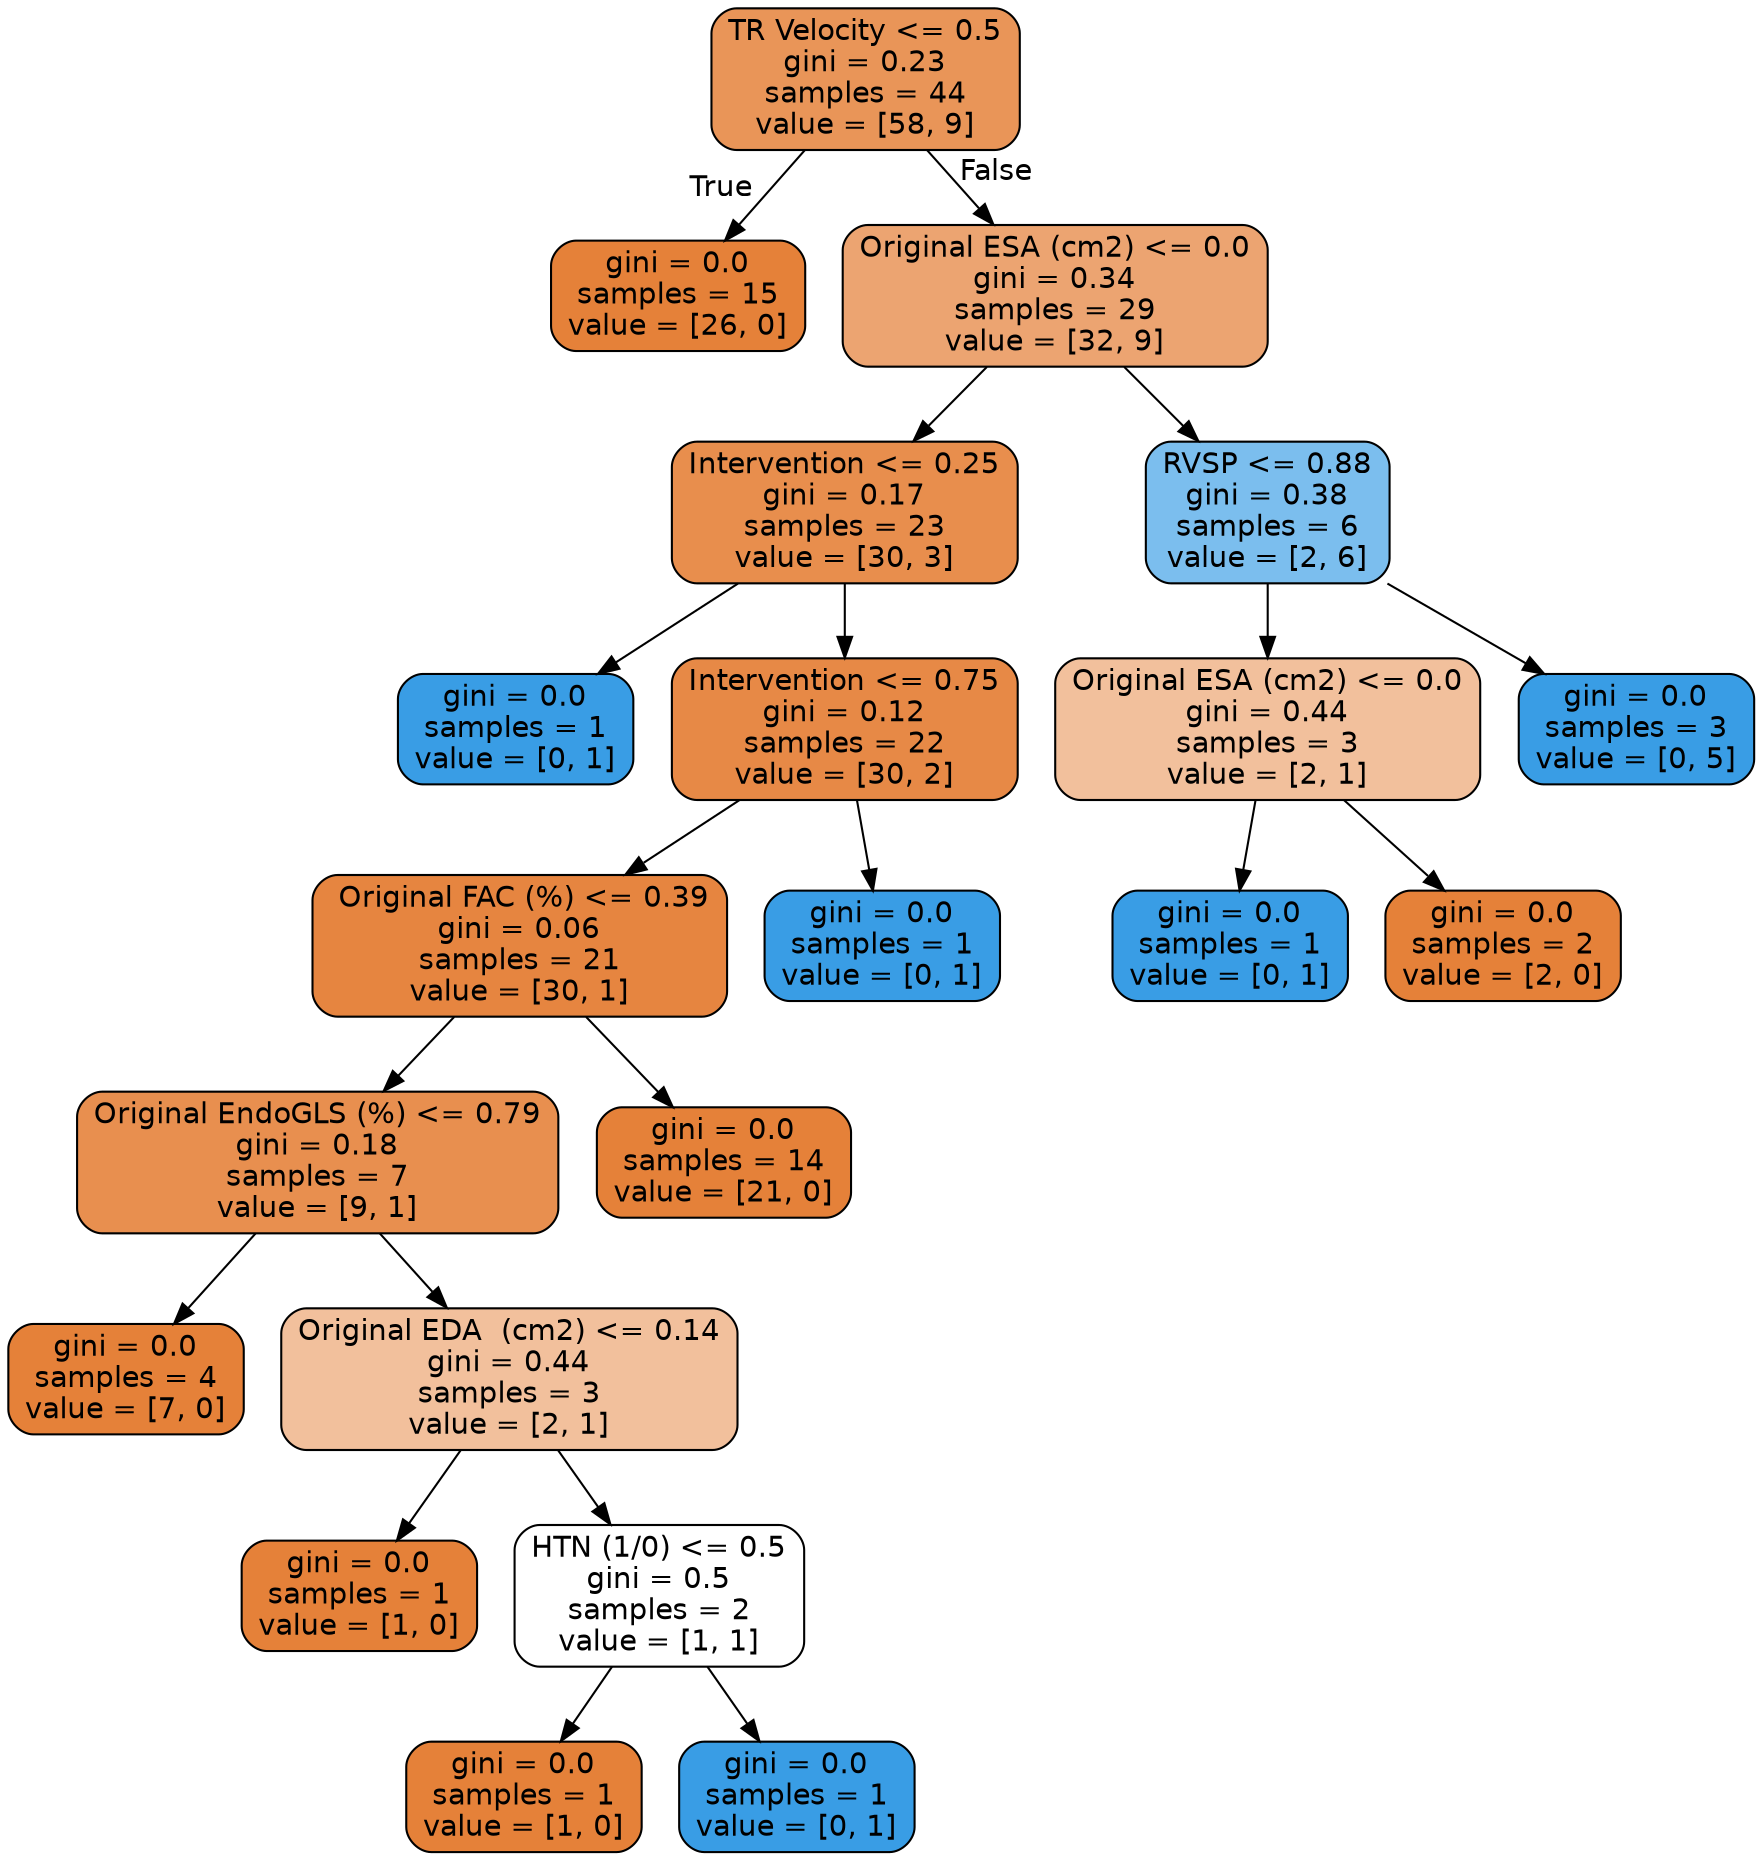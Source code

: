 digraph Tree {
node [shape=box, style="filled, rounded", color="black", fontname=helvetica] ;
edge [fontname=helvetica] ;
0 [label="TR Velocity <= 0.5\ngini = 0.23\nsamples = 44\nvalue = [58, 9]", fillcolor="#e99558"] ;
1 [label="gini = 0.0\nsamples = 15\nvalue = [26, 0]", fillcolor="#e58139"] ;
0 -> 1 [labeldistance=2.5, labelangle=45, headlabel="True"] ;
2 [label="Original ESA (cm2) <= 0.0\ngini = 0.34\nsamples = 29\nvalue = [32, 9]", fillcolor="#eca471"] ;
0 -> 2 [labeldistance=2.5, labelangle=-45, headlabel="False"] ;
3 [label="Intervention <= 0.25\ngini = 0.17\nsamples = 23\nvalue = [30, 3]", fillcolor="#e88e4d"] ;
2 -> 3 ;
4 [label="gini = 0.0\nsamples = 1\nvalue = [0, 1]", fillcolor="#399de5"] ;
3 -> 4 ;
5 [label="Intervention <= 0.75\ngini = 0.12\nsamples = 22\nvalue = [30, 2]", fillcolor="#e78946"] ;
3 -> 5 ;
6 [label=" Original FAC (%) <= 0.39\ngini = 0.06\nsamples = 21\nvalue = [30, 1]", fillcolor="#e68540"] ;
5 -> 6 ;
7 [label="Original EndoGLS (%) <= 0.79\ngini = 0.18\nsamples = 7\nvalue = [9, 1]", fillcolor="#e88f4f"] ;
6 -> 7 ;
8 [label="gini = 0.0\nsamples = 4\nvalue = [7, 0]", fillcolor="#e58139"] ;
7 -> 8 ;
9 [label="Original EDA  (cm2) <= 0.14\ngini = 0.44\nsamples = 3\nvalue = [2, 1]", fillcolor="#f2c09c"] ;
7 -> 9 ;
10 [label="gini = 0.0\nsamples = 1\nvalue = [1, 0]", fillcolor="#e58139"] ;
9 -> 10 ;
11 [label="HTN (1/0) <= 0.5\ngini = 0.5\nsamples = 2\nvalue = [1, 1]", fillcolor="#ffffff"] ;
9 -> 11 ;
12 [label="gini = 0.0\nsamples = 1\nvalue = [1, 0]", fillcolor="#e58139"] ;
11 -> 12 ;
13 [label="gini = 0.0\nsamples = 1\nvalue = [0, 1]", fillcolor="#399de5"] ;
11 -> 13 ;
14 [label="gini = 0.0\nsamples = 14\nvalue = [21, 0]", fillcolor="#e58139"] ;
6 -> 14 ;
15 [label="gini = 0.0\nsamples = 1\nvalue = [0, 1]", fillcolor="#399de5"] ;
5 -> 15 ;
16 [label="RVSP <= 0.88\ngini = 0.38\nsamples = 6\nvalue = [2, 6]", fillcolor="#7bbeee"] ;
2 -> 16 ;
17 [label="Original ESA (cm2) <= 0.0\ngini = 0.44\nsamples = 3\nvalue = [2, 1]", fillcolor="#f2c09c"] ;
16 -> 17 ;
18 [label="gini = 0.0\nsamples = 1\nvalue = [0, 1]", fillcolor="#399de5"] ;
17 -> 18 ;
19 [label="gini = 0.0\nsamples = 2\nvalue = [2, 0]", fillcolor="#e58139"] ;
17 -> 19 ;
20 [label="gini = 0.0\nsamples = 3\nvalue = [0, 5]", fillcolor="#399de5"] ;
16 -> 20 ;
}